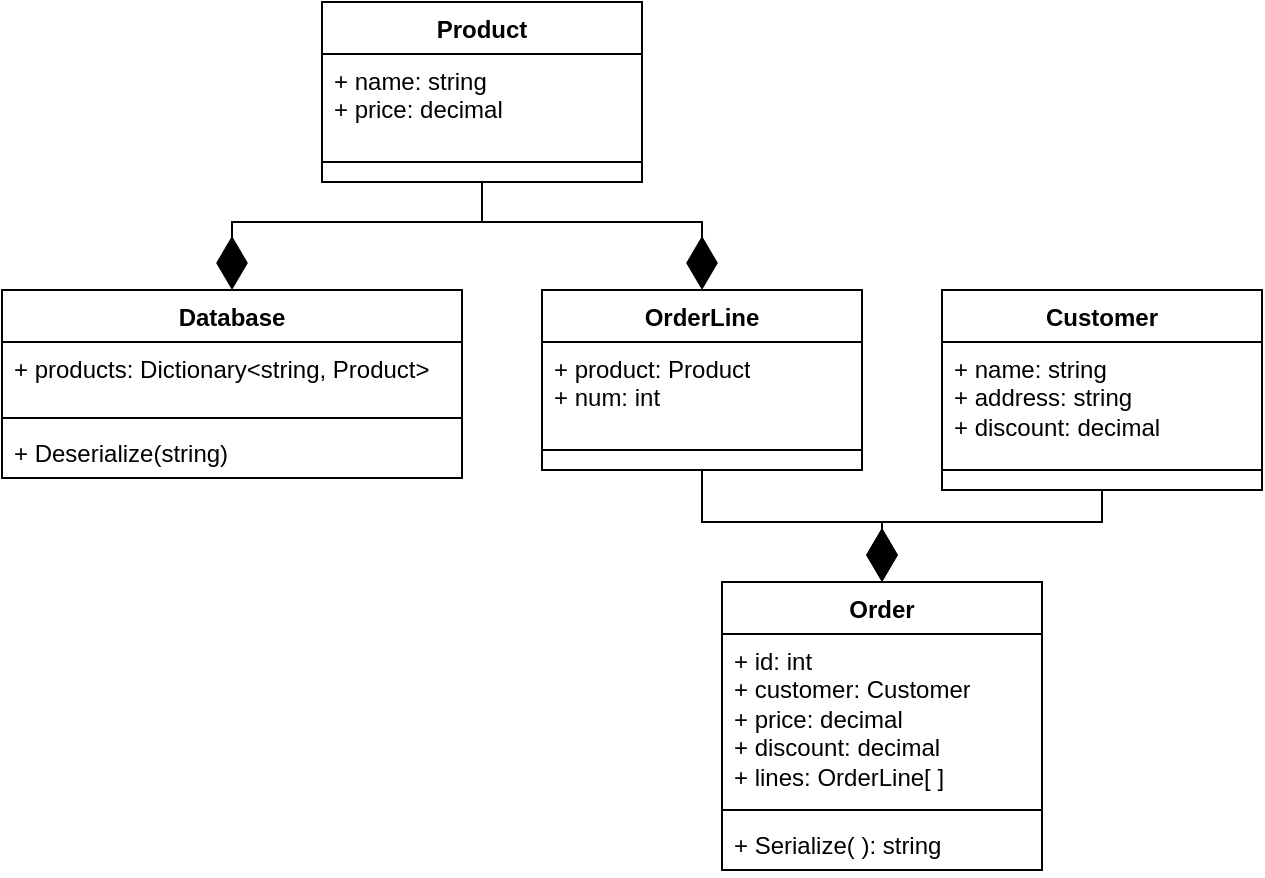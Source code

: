 <mxfile version="24.7.14">
  <diagram name="Страница — 1" id="wMiGqEO-0glnp5uPPuF9">
    <mxGraphModel dx="2133" dy="761" grid="1" gridSize="10" guides="1" tooltips="1" connect="1" arrows="1" fold="1" page="1" pageScale="1" pageWidth="827" pageHeight="1169" math="0" shadow="0">
      <root>
        <mxCell id="0" />
        <mxCell id="1" parent="0" />
        <mxCell id="RUV9FiUZQP8kgPSzdh_E-17" style="edgeStyle=orthogonalEdgeStyle;rounded=0;orthogonalLoop=1;jettySize=auto;html=1;exitX=0.5;exitY=1;exitDx=0;exitDy=0;entryX=0.5;entryY=0;entryDx=0;entryDy=0;endArrow=diamondThin;endFill=1;endSize=24;" edge="1" parent="1" source="0hbwr7sFHVuIhFMwDFJ_-1" target="RUV9FiUZQP8kgPSzdh_E-1">
          <mxGeometry relative="1" as="geometry">
            <Array as="points">
              <mxPoint x="350" y="450" />
              <mxPoint x="240" y="450" />
            </Array>
          </mxGeometry>
        </mxCell>
        <mxCell id="0hbwr7sFHVuIhFMwDFJ_-1" value="Customer" style="swimlane;fontStyle=1;align=center;verticalAlign=top;childLayout=stackLayout;horizontal=1;startSize=26;horizontalStack=0;resizeParent=1;resizeParentMax=0;resizeLast=0;collapsible=1;marginBottom=0;whiteSpace=wrap;html=1;" parent="1" vertex="1">
          <mxGeometry x="270" y="334" width="160" height="100" as="geometry" />
        </mxCell>
        <mxCell id="0hbwr7sFHVuIhFMwDFJ_-2" value="+ name: string&lt;div&gt;+ address: string&lt;/div&gt;&lt;div&gt;+ discount: decimal&lt;/div&gt;&lt;div&gt;&lt;br&gt;&lt;/div&gt;" style="text;strokeColor=none;fillColor=none;align=left;verticalAlign=top;spacingLeft=4;spacingRight=4;overflow=hidden;rotatable=0;points=[[0,0.5],[1,0.5]];portConstraint=eastwest;whiteSpace=wrap;html=1;" parent="0hbwr7sFHVuIhFMwDFJ_-1" vertex="1">
          <mxGeometry y="26" width="160" height="54" as="geometry" />
        </mxCell>
        <mxCell id="0hbwr7sFHVuIhFMwDFJ_-3" value="" style="line;strokeWidth=1;fillColor=none;align=left;verticalAlign=middle;spacingTop=-1;spacingLeft=3;spacingRight=3;rotatable=0;labelPosition=right;points=[];portConstraint=eastwest;strokeColor=inherit;" parent="0hbwr7sFHVuIhFMwDFJ_-1" vertex="1">
          <mxGeometry y="80" width="160" height="20" as="geometry" />
        </mxCell>
        <mxCell id="RUV9FiUZQP8kgPSzdh_E-1" value="Order" style="swimlane;fontStyle=1;align=center;verticalAlign=top;childLayout=stackLayout;horizontal=1;startSize=26;horizontalStack=0;resizeParent=1;resizeParentMax=0;resizeLast=0;collapsible=1;marginBottom=0;whiteSpace=wrap;html=1;" vertex="1" parent="1">
          <mxGeometry x="160" y="480" width="160" height="144" as="geometry" />
        </mxCell>
        <mxCell id="RUV9FiUZQP8kgPSzdh_E-2" value="+ id: int&lt;div&gt;+ customer: Customer&lt;/div&gt;&lt;div&gt;+ price: decimal&lt;/div&gt;&lt;div&gt;+ discount: decimal&lt;br&gt;&lt;/div&gt;&lt;div&gt;+ lines: OrderLine[ ]&lt;/div&gt;" style="text;strokeColor=none;fillColor=none;align=left;verticalAlign=top;spacingLeft=4;spacingRight=4;overflow=hidden;rotatable=0;points=[[0,0.5],[1,0.5]];portConstraint=eastwest;whiteSpace=wrap;html=1;" vertex="1" parent="RUV9FiUZQP8kgPSzdh_E-1">
          <mxGeometry y="26" width="160" height="84" as="geometry" />
        </mxCell>
        <mxCell id="RUV9FiUZQP8kgPSzdh_E-3" value="" style="line;strokeWidth=1;fillColor=none;align=left;verticalAlign=middle;spacingTop=-1;spacingLeft=3;spacingRight=3;rotatable=0;labelPosition=right;points=[];portConstraint=eastwest;strokeColor=inherit;" vertex="1" parent="RUV9FiUZQP8kgPSzdh_E-1">
          <mxGeometry y="110" width="160" height="8" as="geometry" />
        </mxCell>
        <mxCell id="RUV9FiUZQP8kgPSzdh_E-4" value="+ Serialize( ): string" style="text;strokeColor=none;fillColor=none;align=left;verticalAlign=top;spacingLeft=4;spacingRight=4;overflow=hidden;rotatable=0;points=[[0,0.5],[1,0.5]];portConstraint=eastwest;whiteSpace=wrap;html=1;" vertex="1" parent="RUV9FiUZQP8kgPSzdh_E-1">
          <mxGeometry y="118" width="160" height="26" as="geometry" />
        </mxCell>
        <mxCell id="RUV9FiUZQP8kgPSzdh_E-15" style="edgeStyle=orthogonalEdgeStyle;rounded=0;orthogonalLoop=1;jettySize=auto;html=1;exitX=0.5;exitY=1;exitDx=0;exitDy=0;entryX=0.5;entryY=0;entryDx=0;entryDy=0;endArrow=diamondThin;endFill=1;endSize=24;" edge="1" parent="1" source="RUV9FiUZQP8kgPSzdh_E-5" target="RUV9FiUZQP8kgPSzdh_E-11">
          <mxGeometry relative="1" as="geometry">
            <Array as="points">
              <mxPoint x="40" y="300" />
              <mxPoint x="-85" y="300" />
            </Array>
          </mxGeometry>
        </mxCell>
        <mxCell id="RUV9FiUZQP8kgPSzdh_E-16" style="edgeStyle=orthogonalEdgeStyle;rounded=0;orthogonalLoop=1;jettySize=auto;html=1;exitX=0.5;exitY=1;exitDx=0;exitDy=0;entryX=0.5;entryY=0;entryDx=0;entryDy=0;endArrow=diamondThin;endFill=1;endSize=24;" edge="1" parent="1" source="RUV9FiUZQP8kgPSzdh_E-5" target="RUV9FiUZQP8kgPSzdh_E-8">
          <mxGeometry relative="1" as="geometry">
            <Array as="points">
              <mxPoint x="40" y="300" />
              <mxPoint x="150" y="300" />
            </Array>
          </mxGeometry>
        </mxCell>
        <mxCell id="RUV9FiUZQP8kgPSzdh_E-5" value="Product" style="swimlane;fontStyle=1;align=center;verticalAlign=top;childLayout=stackLayout;horizontal=1;startSize=26;horizontalStack=0;resizeParent=1;resizeParentMax=0;resizeLast=0;collapsible=1;marginBottom=0;whiteSpace=wrap;html=1;" vertex="1" parent="1">
          <mxGeometry x="-40" y="190" width="160" height="90" as="geometry" />
        </mxCell>
        <mxCell id="RUV9FiUZQP8kgPSzdh_E-6" value="+ name: string&lt;div&gt;+ price: decimal&lt;/div&gt;&lt;div&gt;&lt;br&gt;&lt;/div&gt;" style="text;strokeColor=none;fillColor=none;align=left;verticalAlign=top;spacingLeft=4;spacingRight=4;overflow=hidden;rotatable=0;points=[[0,0.5],[1,0.5]];portConstraint=eastwest;whiteSpace=wrap;html=1;" vertex="1" parent="RUV9FiUZQP8kgPSzdh_E-5">
          <mxGeometry y="26" width="160" height="44" as="geometry" />
        </mxCell>
        <mxCell id="RUV9FiUZQP8kgPSzdh_E-7" value="" style="line;strokeWidth=1;fillColor=none;align=left;verticalAlign=middle;spacingTop=-1;spacingLeft=3;spacingRight=3;rotatable=0;labelPosition=right;points=[];portConstraint=eastwest;strokeColor=inherit;" vertex="1" parent="RUV9FiUZQP8kgPSzdh_E-5">
          <mxGeometry y="70" width="160" height="20" as="geometry" />
        </mxCell>
        <mxCell id="RUV9FiUZQP8kgPSzdh_E-18" style="edgeStyle=orthogonalEdgeStyle;rounded=0;orthogonalLoop=1;jettySize=auto;html=1;exitX=0.5;exitY=1;exitDx=0;exitDy=0;entryX=0.5;entryY=0;entryDx=0;entryDy=0;endArrow=diamondThin;endFill=1;endSize=24;" edge="1" parent="1" source="RUV9FiUZQP8kgPSzdh_E-8" target="RUV9FiUZQP8kgPSzdh_E-1">
          <mxGeometry relative="1" as="geometry">
            <Array as="points">
              <mxPoint x="150" y="450" />
              <mxPoint x="240" y="450" />
            </Array>
          </mxGeometry>
        </mxCell>
        <mxCell id="RUV9FiUZQP8kgPSzdh_E-8" value="OrderLine" style="swimlane;fontStyle=1;align=center;verticalAlign=top;childLayout=stackLayout;horizontal=1;startSize=26;horizontalStack=0;resizeParent=1;resizeParentMax=0;resizeLast=0;collapsible=1;marginBottom=0;whiteSpace=wrap;html=1;" vertex="1" parent="1">
          <mxGeometry x="70" y="334" width="160" height="90" as="geometry" />
        </mxCell>
        <mxCell id="RUV9FiUZQP8kgPSzdh_E-9" value="+ product: Product&lt;div&gt;+ num: int&lt;/div&gt;&lt;div&gt;&lt;br&gt;&lt;/div&gt;" style="text;strokeColor=none;fillColor=none;align=left;verticalAlign=top;spacingLeft=4;spacingRight=4;overflow=hidden;rotatable=0;points=[[0,0.5],[1,0.5]];portConstraint=eastwest;whiteSpace=wrap;html=1;" vertex="1" parent="RUV9FiUZQP8kgPSzdh_E-8">
          <mxGeometry y="26" width="160" height="44" as="geometry" />
        </mxCell>
        <mxCell id="RUV9FiUZQP8kgPSzdh_E-10" value="" style="line;strokeWidth=1;fillColor=none;align=left;verticalAlign=middle;spacingTop=-1;spacingLeft=3;spacingRight=3;rotatable=0;labelPosition=right;points=[];portConstraint=eastwest;strokeColor=inherit;" vertex="1" parent="RUV9FiUZQP8kgPSzdh_E-8">
          <mxGeometry y="70" width="160" height="20" as="geometry" />
        </mxCell>
        <mxCell id="RUV9FiUZQP8kgPSzdh_E-11" value="Database" style="swimlane;fontStyle=1;align=center;verticalAlign=top;childLayout=stackLayout;horizontal=1;startSize=26;horizontalStack=0;resizeParent=1;resizeParentMax=0;resizeLast=0;collapsible=1;marginBottom=0;whiteSpace=wrap;html=1;" vertex="1" parent="1">
          <mxGeometry x="-200" y="334" width="230" height="94" as="geometry" />
        </mxCell>
        <mxCell id="RUV9FiUZQP8kgPSzdh_E-12" value="+ products: Dictionary&amp;lt;string, Product&amp;gt;" style="text;strokeColor=none;fillColor=none;align=left;verticalAlign=top;spacingLeft=4;spacingRight=4;overflow=hidden;rotatable=0;points=[[0,0.5],[1,0.5]];portConstraint=eastwest;whiteSpace=wrap;html=1;" vertex="1" parent="RUV9FiUZQP8kgPSzdh_E-11">
          <mxGeometry y="26" width="230" height="34" as="geometry" />
        </mxCell>
        <mxCell id="RUV9FiUZQP8kgPSzdh_E-13" value="" style="line;strokeWidth=1;fillColor=none;align=left;verticalAlign=middle;spacingTop=-1;spacingLeft=3;spacingRight=3;rotatable=0;labelPosition=right;points=[];portConstraint=eastwest;strokeColor=inherit;" vertex="1" parent="RUV9FiUZQP8kgPSzdh_E-11">
          <mxGeometry y="60" width="230" height="8" as="geometry" />
        </mxCell>
        <mxCell id="RUV9FiUZQP8kgPSzdh_E-14" value="+ Deserialize(string)" style="text;strokeColor=none;fillColor=none;align=left;verticalAlign=top;spacingLeft=4;spacingRight=4;overflow=hidden;rotatable=0;points=[[0,0.5],[1,0.5]];portConstraint=eastwest;whiteSpace=wrap;html=1;" vertex="1" parent="RUV9FiUZQP8kgPSzdh_E-11">
          <mxGeometry y="68" width="230" height="26" as="geometry" />
        </mxCell>
      </root>
    </mxGraphModel>
  </diagram>
</mxfile>
